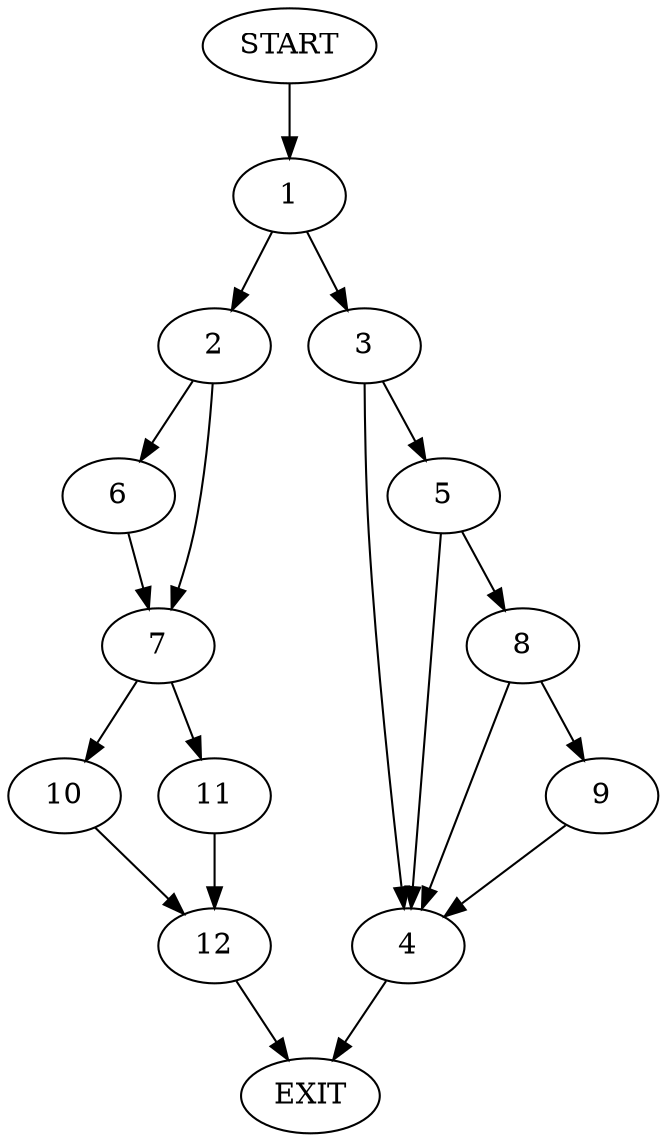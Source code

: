 digraph {
0 [label="START"]
13 [label="EXIT"]
0 -> 1
1 -> 2
1 -> 3
3 -> 4
3 -> 5
2 -> 6
2 -> 7
4 -> 13
5 -> 4
5 -> 8
8 -> 4
8 -> 9
9 -> 4
6 -> 7
7 -> 10
7 -> 11
10 -> 12
11 -> 12
12 -> 13
}
